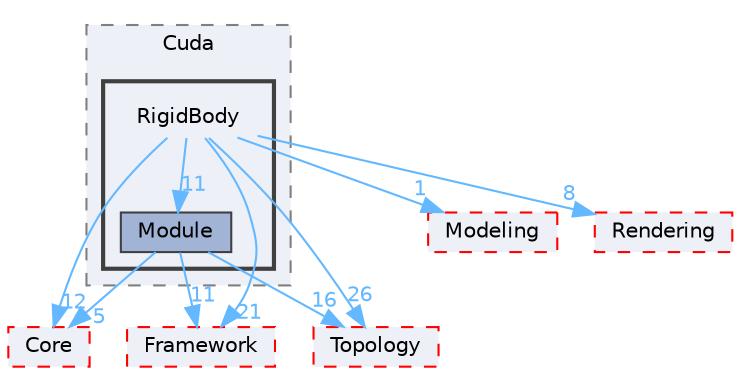 digraph "D:/Peridyno/peridyno/src/Dynamics/Cuda/RigidBody"
{
 // LATEX_PDF_SIZE
  bgcolor="transparent";
  edge [fontname=Helvetica,fontsize=10,labelfontname=Helvetica,labelfontsize=10];
  node [fontname=Helvetica,fontsize=10,shape=box,height=0.2,width=0.4];
  compound=true
  subgraph clusterdir_5b6078a30aa2f816f8ccd07bd3a8bd2d {
    graph [ bgcolor="#edf0f7", pencolor="grey50", label="Cuda", fontname=Helvetica,fontsize=10 style="filled,dashed", URL="dir_5b6078a30aa2f816f8ccd07bd3a8bd2d.html",tooltip=""]
  subgraph clusterdir_b0683d05cd6290cc82bac308306ede2e {
    graph [ bgcolor="#edf0f7", pencolor="grey25", label="", fontname=Helvetica,fontsize=10 style="filled,bold", URL="dir_b0683d05cd6290cc82bac308306ede2e.html",tooltip=""]
    dir_b0683d05cd6290cc82bac308306ede2e [shape=plaintext, label="RigidBody"];
  dir_e73d041fdcb72fe0585f980c7fbf9fb0 [label="Module", fillcolor="#a2b4d6", color="grey25", style="filled", URL="dir_e73d041fdcb72fe0585f980c7fbf9fb0.html",tooltip=""];
  }
  }
  dir_18ab09de471ddf4a6c726bf6f36eb1c9 [label="Core", fillcolor="#edf0f7", color="red", style="filled,dashed", URL="dir_18ab09de471ddf4a6c726bf6f36eb1c9.html",tooltip=""];
  dir_7098558150fb41b4059e7cec4fdfe2bf [label="Modeling", fillcolor="#edf0f7", color="red", style="filled,dashed", URL="dir_7098558150fb41b4059e7cec4fdfe2bf.html",tooltip=""];
  dir_72c161997c5186b0a4bbf39a44809cf4 [label="Framework", fillcolor="#edf0f7", color="red", style="filled,dashed", URL="dir_72c161997c5186b0a4bbf39a44809cf4.html",tooltip=""];
  dir_764a12c72bc3d9052d5e3ebe390f3c27 [label="Rendering", fillcolor="#edf0f7", color="red", style="filled,dashed", URL="dir_764a12c72bc3d9052d5e3ebe390f3c27.html",tooltip=""];
  dir_7ded34adb3e08c5a039f89f629ad7b33 [label="Topology", fillcolor="#edf0f7", color="red", style="filled,dashed", URL="dir_7ded34adb3e08c5a039f89f629ad7b33.html",tooltip=""];
  dir_b0683d05cd6290cc82bac308306ede2e->dir_18ab09de471ddf4a6c726bf6f36eb1c9 [headlabel="12", labeldistance=1.5 headhref="dir_000074_000014.html" href="dir_000074_000014.html" color="steelblue1" fontcolor="steelblue1"];
  dir_b0683d05cd6290cc82bac308306ede2e->dir_7098558150fb41b4059e7cec4fdfe2bf [headlabel="1", labeldistance=1.5 headhref="dir_000074_000042.html" href="dir_000074_000042.html" color="steelblue1" fontcolor="steelblue1"];
  dir_b0683d05cd6290cc82bac308306ede2e->dir_72c161997c5186b0a4bbf39a44809cf4 [headlabel="21", labeldistance=1.5 headhref="dir_000074_000027.html" href="dir_000074_000027.html" color="steelblue1" fontcolor="steelblue1"];
  dir_b0683d05cd6290cc82bac308306ede2e->dir_764a12c72bc3d9052d5e3ebe390f3c27 [headlabel="8", labeldistance=1.5 headhref="dir_000074_000072.html" href="dir_000074_000072.html" color="steelblue1" fontcolor="steelblue1"];
  dir_b0683d05cd6290cc82bac308306ede2e->dir_7ded34adb3e08c5a039f89f629ad7b33 [headlabel="26", labeldistance=1.5 headhref="dir_000074_000081.html" href="dir_000074_000081.html" color="steelblue1" fontcolor="steelblue1"];
  dir_b0683d05cd6290cc82bac308306ede2e->dir_e73d041fdcb72fe0585f980c7fbf9fb0 [headlabel="11", labeldistance=1.5 headhref="dir_000074_000047.html" href="dir_000074_000047.html" color="steelblue1" fontcolor="steelblue1"];
  dir_e73d041fdcb72fe0585f980c7fbf9fb0->dir_18ab09de471ddf4a6c726bf6f36eb1c9 [headlabel="5", labeldistance=1.5 headhref="dir_000047_000014.html" href="dir_000047_000014.html" color="steelblue1" fontcolor="steelblue1"];
  dir_e73d041fdcb72fe0585f980c7fbf9fb0->dir_72c161997c5186b0a4bbf39a44809cf4 [headlabel="11", labeldistance=1.5 headhref="dir_000047_000027.html" href="dir_000047_000027.html" color="steelblue1" fontcolor="steelblue1"];
  dir_e73d041fdcb72fe0585f980c7fbf9fb0->dir_7ded34adb3e08c5a039f89f629ad7b33 [headlabel="16", labeldistance=1.5 headhref="dir_000047_000081.html" href="dir_000047_000081.html" color="steelblue1" fontcolor="steelblue1"];
}
